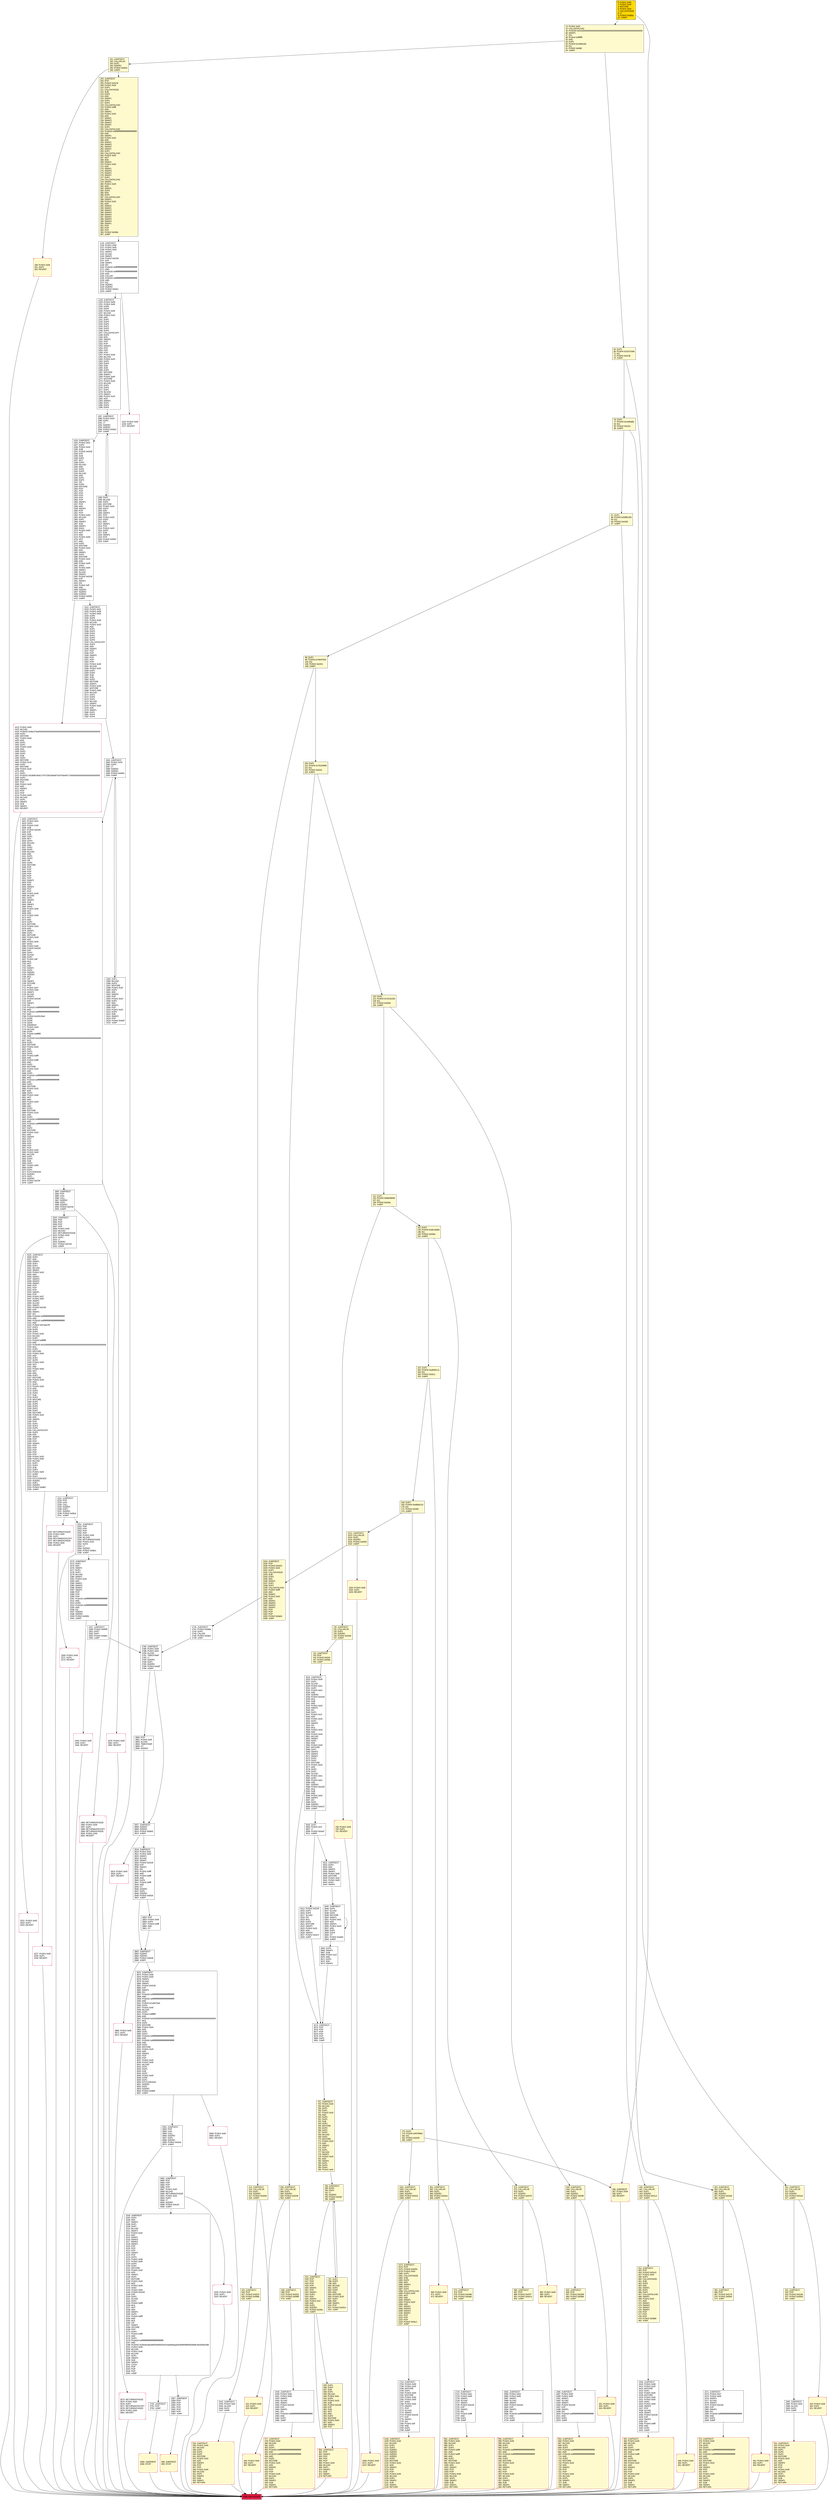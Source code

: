 digraph G {
bgcolor=transparent rankdir=UD;
node [shape=box style=filled color=black fillcolor=white fontname=arial fontcolor=black];
525 [label="525: JUMPDEST\l526: POP\l527: PUSH2 0x0216\l530: PUSH2 0x098a\l533: JUMP\l" fillcolor=lemonchiffon ];
2604 [label="2604: DUP1\l2605: PUSH1 0x1f\l2607: LT\l2608: PUSH2 0x0a47\l2611: JUMPI\l" ];
2807 [label="2807: JUMPDEST\l2808: ISZERO\l2809: ISZERO\l2810: PUSH2 0x0b02\l2813: JUMPI\l" ];
1073 [label="1073: JUMPDEST\l1074: POP\l1075: PUSH2 0x0454\l1078: PUSH1 0x04\l1080: DUP1\l1081: CALLDATASIZE\l1082: SUB\l1083: DUP2\l1084: ADD\l1085: SWAP1\l1086: DUP1\l1087: DUP1\l1088: CALLDATALOAD\l1089: PUSH1 0x00\l1091: NOT\l1092: AND\l1093: SWAP1\l1094: PUSH1 0x20\l1096: ADD\l1097: SWAP1\l1098: SWAP3\l1099: SWAP2\l1100: SWAP1\l1101: POP\l1102: POP\l1103: POP\l1104: PUSH2 0x0ac1\l1107: JUMP\l" fillcolor=lemonchiffon ];
577 [label="577: JUMPDEST\l578: PUSH1 0x40\l580: MLOAD\l581: DUP1\l582: DUP3\l583: PUSH20 0xffffffffffffffffffffffffffffffffffffffff\l604: AND\l605: PUSH20 0xffffffffffffffffffffffffffffffffffffffff\l626: AND\l627: DUP2\l628: MSTORE\l629: PUSH1 0x20\l631: ADD\l632: SWAP2\l633: POP\l634: POP\l635: PUSH1 0x40\l637: MLOAD\l638: DUP1\l639: SWAP2\l640: SUB\l641: SWAP1\l642: RETURN\l" fillcolor=lemonchiffon shape=Msquare color=crimson ];
1324 [label="1324: JUMPDEST\l1325: PUSH1 0x01\l1327: DUP4\l1328: PUSH1 0x20\l1330: SUB\l1331: PUSH2 0x0100\l1334: EXP\l1335: SUB\l1336: DUP1\l1337: NOT\l1338: DUP3\l1339: MLOAD\l1340: AND\l1341: DUP2\l1342: DUP5\l1343: MLOAD\l1344: AND\l1345: DUP1\l1346: DUP3\l1347: OR\l1348: DUP6\l1349: MSTORE\l1350: POP\l1351: POP\l1352: POP\l1353: POP\l1354: POP\l1355: POP\l1356: SWAP1\l1357: POP\l1358: ADD\l1359: SWAP2\l1360: POP\l1361: POP\l1362: PUSH1 0x40\l1364: MLOAD\l1365: DUP1\l1366: SWAP2\l1367: SUB\l1368: SWAP1\l1369: SHA3\l1370: PUSH1 0x00\l1372: NOT\l1373: AND\l1374: PUSH1 0x00\l1376: NOT\l1377: AND\l1378: DUP2\l1379: MSTORE\l1380: PUSH1 0x20\l1382: ADD\l1383: SWAP1\l1384: DUP2\l1385: MSTORE\l1386: PUSH1 0x20\l1388: ADD\l1389: PUSH1 0x00\l1391: SHA3\l1392: PUSH1 0x00\l1394: SWAP1\l1395: SLOAD\l1396: SWAP1\l1397: PUSH2 0x0100\l1400: EXP\l1401: SWAP1\l1402: DIV\l1403: PUSH1 0xff\l1405: AND\l1406: ISZERO\l1407: ISZERO\l1408: ISZERO\l1409: PUSH2 0x05f2\l1412: JUMPI\l" ];
2227 [label="2227: PUSH1 0x00\l2229: DUP1\l2230: REVERT\l" shape=Msquare color=crimson ];
65 [label="65: DUP1\l66: PUSH4 0x3197cbb6\l71: EQ\l72: PUSH2 0x0136\l75: JUMPI\l" fillcolor=lemonchiffon ];
513 [label="513: JUMPDEST\l514: CALLVALUE\l515: DUP1\l516: ISZERO\l517: PUSH2 0x020d\l520: JUMPI\l" fillcolor=lemonchiffon ];
1979 [label="1979: PUSH1 0x00\l1981: DUP1\l1982: REVERT\l" shape=Msquare color=crimson ];
3073 [label="3073: RETURNDATASIZE\l3074: PUSH1 0x00\l3076: DUP1\l3077: RETURNDATACOPY\l3078: RETURNDATASIZE\l3079: PUSH1 0x00\l3081: REVERT\l" shape=Msquare color=crimson ];
643 [label="643: JUMPDEST\l644: CALLVALUE\l645: DUP1\l646: ISZERO\l647: PUSH2 0x028f\l650: JUMPI\l" fillcolor=lemonchiffon ];
2853 [label="2853: POP\l2854: PUSH1 0x00\l2856: DUP4\l2857: PUSH2 0xffff\l2860: AND\l2861: GT\l" ];
556 [label="556: JUMPDEST\l557: CALLVALUE\l558: DUP1\l559: ISZERO\l560: PUSH2 0x0238\l563: JUMPI\l" fillcolor=lemonchiffon ];
374 [label="374: JUMPDEST\l375: PUSH1 0x40\l377: MLOAD\l378: DUP1\l379: DUP3\l380: PUSH20 0xffffffffffffffffffffffffffffffffffffffff\l401: AND\l402: PUSH20 0xffffffffffffffffffffffffffffffffffffffff\l423: AND\l424: DUP2\l425: MSTORE\l426: PUSH1 0x20\l428: ADD\l429: SWAP2\l430: POP\l431: POP\l432: PUSH1 0x40\l434: MLOAD\l435: DUP1\l436: SWAP2\l437: SUB\l438: SWAP1\l439: RETURN\l" fillcolor=lemonchiffon shape=Msquare color=crimson ];
651 [label="651: PUSH1 0x00\l653: DUP1\l654: REVERT\l" fillcolor=lemonchiffon shape=Msquare color=crimson ];
120 [label="120: DUP1\l121: PUSH4 0x7d131158\l126: EQ\l127: PUSH2 0x0283\l130: JUMPI\l" fillcolor=lemonchiffon ];
2409 [label="2409: JUMPDEST\l2410: PUSH1 0x08\l2412: PUSH1 0x20\l2414: MSTORE\l2415: DUP1\l2416: PUSH1 0x00\l2418: MSTORE\l2419: PUSH1 0x40\l2421: PUSH1 0x00\l2423: SHA3\l2424: PUSH1 0x00\l2426: SWAP2\l2427: POP\l2428: SLOAD\l2429: SWAP1\l2430: PUSH2 0x0100\l2433: EXP\l2434: SWAP1\l2435: DIV\l2436: PUSH2 0xffff\l2439: AND\l2440: DUP2\l2441: JUMP\l" ];
1583 [label="1583: JUMPDEST\l1584: PUSH1 0x20\l1586: DUP4\l1587: LT\l1588: ISZERO\l1589: ISZERO\l1590: PUSH2 0x0654\l1593: JUMPI\l" ];
895 [label="895: JUMPDEST\l896: PUSH1 0x40\l898: MLOAD\l899: DUP1\l900: DUP3\l901: PUSH20 0xffffffffffffffffffffffffffffffffffffffff\l922: AND\l923: PUSH20 0xffffffffffffffffffffffffffffffffffffffff\l944: AND\l945: DUP2\l946: MSTORE\l947: PUSH1 0x20\l949: ADD\l950: SWAP2\l951: POP\l952: POP\l953: PUSH1 0x40\l955: MLOAD\l956: DUP1\l957: SWAP2\l958: SUB\l959: SWAP1\l960: RETURN\l" fillcolor=lemonchiffon shape=Msquare color=crimson ];
2003 [label="2003: JUMPDEST\l2004: POP\l2005: POP\l2006: POP\l2007: POP\l2008: PUSH1 0x40\l2010: MLOAD\l2011: RETURNDATASIZE\l2012: PUSH1 0x20\l2014: DUP2\l2015: LT\l2016: ISZERO\l2017: PUSH2 0x07e9\l2020: JUMPI\l" ];
164 [label="164: DUP1\l165: PUSH4 0xddb6e116\l170: EQ\l171: PUSH2 0x03f4\l174: JUMPI\l" fillcolor=lemonchiffon ];
2785 [label="2785: JUMPDEST\l2786: PUSH1 0x00\l2788: PUSH1 0x02\l2790: SLOAD\l2791: TIMESTAMP\l2792: LT\l2793: ISZERO\l2794: DUP1\l2795: ISZERO\l2796: PUSH2 0x0af7\l2799: JUMPI\l" ];
191 [label="191: JUMPDEST\l192: CALLVALUE\l193: DUP1\l194: ISZERO\l195: PUSH2 0x00cb\l198: JUMPI\l" fillcolor=lemonchiffon ];
886 [label="886: JUMPDEST\l887: POP\l888: PUSH2 0x037f\l891: PUSH2 0x0a7a\l894: JUMP\l" fillcolor=lemonchiffon ];
203 [label="203: JUMPDEST\l204: POP\l205: PUSH2 0x0134\l208: PUSH1 0x04\l210: DUP1\l211: CALLDATASIZE\l212: SUB\l213: DUP2\l214: ADD\l215: SWAP1\l216: DUP1\l217: DUP1\l218: CALLDATALOAD\l219: PUSH2 0xffff\l222: AND\l223: SWAP1\l224: PUSH1 0x20\l226: ADD\l227: SWAP1\l228: SWAP3\l229: SWAP2\l230: SWAP1\l231: DUP1\l232: CALLDATALOAD\l233: PUSH20 0xffffffffffffffffffffffffffffffffffffffff\l254: AND\l255: SWAP1\l256: PUSH1 0x20\l258: ADD\l259: SWAP1\l260: SWAP3\l261: SWAP2\l262: SWAP1\l263: DUP1\l264: CALLDATALOAD\l265: PUSH1 0x00\l267: NOT\l268: AND\l269: SWAP1\l270: PUSH1 0x20\l272: ADD\l273: SWAP1\l274: SWAP3\l275: SWAP2\l276: SWAP1\l277: DUP1\l278: CALLDATALOAD\l279: SWAP1\l280: PUSH1 0x20\l282: ADD\l283: SWAP1\l284: DUP3\l285: ADD\l286: DUP1\l287: CALLDATALOAD\l288: SWAP1\l289: PUSH1 0x20\l291: ADD\l292: SWAP2\l293: SWAP1\l294: SWAP2\l295: SWAP3\l296: SWAP4\l297: SWAP2\l298: SWAP3\l299: SWAP4\l300: SWAP1\l301: POP\l302: POP\l303: POP\l304: PUSH2 0x046e\l307: JUMP\l" fillcolor=lemonchiffon ];
738 [label="738: PUSH1 0x00\l740: DUP1\l741: REVERT\l" fillcolor=lemonchiffon shape=Msquare color=crimson ];
2021 [label="2021: PUSH1 0x00\l2023: DUP1\l2024: REVERT\l" shape=Msquare color=crimson ];
2674 [label="2674: JUMPDEST\l2675: POP\l2676: POP\l2677: POP\l2678: POP\l2679: POP\l2680: DUP2\l2681: JUMP\l" ];
568 [label="568: JUMPDEST\l569: POP\l570: PUSH2 0x0241\l573: PUSH2 0x0990\l576: JUMP\l" fillcolor=lemonchiffon ];
835 [label="835: DUP1\l836: DUP3\l837: SUB\l838: DUP1\l839: MLOAD\l840: PUSH1 0x01\l842: DUP4\l843: PUSH1 0x20\l845: SUB\l846: PUSH2 0x0100\l849: EXP\l850: SUB\l851: NOT\l852: AND\l853: DUP2\l854: MSTORE\l855: PUSH1 0x20\l857: ADD\l858: SWAP2\l859: POP\l" fillcolor=lemonchiffon ];
1024 [label="1024: JUMPDEST\l1025: POP\l1026: PUSH2 0x0423\l1029: PUSH1 0x04\l1031: DUP1\l1032: CALLDATASIZE\l1033: SUB\l1034: DUP2\l1035: ADD\l1036: SWAP1\l1037: DUP1\l1038: DUP1\l1039: CALLDATALOAD\l1040: PUSH2 0xffff\l1043: AND\l1044: SWAP1\l1045: PUSH1 0x20\l1047: ADD\l1048: SWAP1\l1049: SWAP3\l1050: SWAP2\l1051: SWAP1\l1052: POP\l1053: POP\l1054: POP\l1055: PUSH2 0x0ab4\l1058: JUMP\l" fillcolor=lemonchiffon ];
353 [label="353: JUMPDEST\l354: CALLVALUE\l355: DUP1\l356: ISZERO\l357: PUSH2 0x016d\l360: JUMPI\l" fillcolor=lemonchiffon ];
1061 [label="1061: JUMPDEST\l1062: CALLVALUE\l1063: DUP1\l1064: ISZERO\l1065: PUSH2 0x0431\l1068: JUMPI\l" fillcolor=lemonchiffon ];
2371 [label="2371: JUMPDEST\l2372: PUSH1 0x07\l2374: PUSH1 0x00\l2376: SWAP1\l2377: SLOAD\l2378: SWAP1\l2379: PUSH2 0x0100\l2382: EXP\l2383: SWAP1\l2384: DIV\l2385: PUSH20 0xffffffffffffffffffffffffffffffffffffffff\l2406: AND\l2407: DUP2\l2408: JUMP\l" ];
973 [label="973: JUMPDEST\l974: POP\l975: PUSH2 0x03d6\l978: PUSH2 0x0aa0\l981: JUMP\l" fillcolor=lemonchiffon ];
2665 [label="2665: DUP3\l2666: SWAP1\l2667: SUB\l2668: PUSH1 0x1f\l2670: AND\l2671: DUP3\l2672: ADD\l2673: SWAP2\l" ];
3058 [label="3058: PUSH1 0x00\l3060: DUP1\l3061: REVERT\l" shape=Msquare color=crimson ];
2753 [label="2753: JUMPDEST\l2754: PUSH1 0x09\l2756: PUSH1 0x20\l2758: MSTORE\l2759: DUP1\l2760: PUSH1 0x00\l2762: MSTORE\l2763: PUSH1 0x40\l2765: PUSH1 0x00\l2767: SHA3\l2768: PUSH1 0x00\l2770: SWAP2\l2771: POP\l2772: SLOAD\l2773: SWAP1\l2774: PUSH2 0x0100\l2777: EXP\l2778: SWAP1\l2779: DIV\l2780: PUSH1 0xff\l2782: AND\l2783: DUP2\l2784: JUMP\l" ];
3062 [label="3062: JUMPDEST\l3063: POP\l3064: GAS\l3065: CALL\l3066: ISZERO\l3067: DUP1\l3068: ISZERO\l3069: PUSH2 0x0c0a\l3072: JUMPI\l" ];
131 [label="131: DUP1\l132: PUSH4 0x8bb36848\l137: EQ\l138: PUSH2 0x02da\l141: JUMPI\l" fillcolor=lemonchiffon ];
1413 [label="1413: PUSH1 0x40\l1415: MLOAD\l1416: PUSH32 0x08c379a000000000000000000000000000000000000000000000000000000000\l1449: DUP2\l1450: MSTORE\l1451: PUSH1 0x04\l1453: ADD\l1454: DUP1\l1455: DUP1\l1456: PUSH1 0x20\l1458: ADD\l1459: DUP3\l1460: DUP2\l1461: SUB\l1462: DUP3\l1463: MSTORE\l1464: PUSH1 0x14\l1466: DUP2\l1467: MSTORE\l1468: PUSH1 0x20\l1470: ADD\l1471: DUP1\l1472: PUSH32 0x5369676e6174757265206e6f7420756e69717565000000000000000000000000\l1505: DUP2\l1506: MSTORE\l1507: POP\l1508: PUSH1 0x20\l1510: ADD\l1511: SWAP2\l1512: POP\l1513: POP\l1514: PUSH1 0x40\l1516: MLOAD\l1517: DUP1\l1518: SWAP2\l1519: SUB\l1520: SWAP1\l1521: REVERT\l" shape=Msquare color=crimson ];
2231 [label="2231: JUMPDEST\l2232: POP\l2233: GAS\l2234: CALL\l2235: ISZERO\l2236: DUP1\l2237: ISZERO\l2238: PUSH2 0x08cb\l2241: JUMPI\l" ];
1020 [label="1020: PUSH1 0x00\l1022: DUP1\l1023: REVERT\l" fillcolor=lemonchiffon shape=Msquare color=crimson ];
2631 [label="2631: JUMPDEST\l2632: DUP3\l2633: ADD\l2634: SWAP2\l2635: SWAP1\l2636: PUSH1 0x00\l2638: MSTORE\l2639: PUSH1 0x20\l2641: PUSH1 0x00\l2643: SHA3\l2644: SWAP1\l" ];
98 [label="98: DUP1\l99: PUSH4 0x78e97925\l104: EQ\l105: PUSH2 0x0201\l108: JUMPI\l" fillcolor=lemonchiffon ];
751 [label="751: JUMPDEST\l752: PUSH1 0x40\l754: MLOAD\l755: DUP1\l756: DUP1\l757: PUSH1 0x20\l759: ADD\l760: DUP3\l761: DUP2\l762: SUB\l763: DUP3\l764: MSTORE\l765: DUP4\l766: DUP2\l767: DUP2\l768: MLOAD\l769: DUP2\l770: MSTORE\l771: PUSH1 0x20\l773: ADD\l774: SWAP2\l775: POP\l776: DUP1\l777: MLOAD\l778: SWAP1\l779: PUSH1 0x20\l781: ADD\l782: SWAP1\l783: DUP1\l784: DUP4\l785: DUP4\l786: PUSH1 0x00\l" fillcolor=lemonchiffon ];
2814 [label="2814: PUSH1 0x00\l2816: DUP1\l2817: REVERT\l" shape=Msquare color=crimson ];
448 [label="448: PUSH1 0x00\l450: DUP1\l451: REVERT\l" fillcolor=lemonchiffon shape=Msquare color=crimson ];
788 [label="788: JUMPDEST\l789: DUP4\l790: DUP2\l791: LT\l792: ISZERO\l793: PUSH2 0x032f\l796: JUMPI\l" fillcolor=lemonchiffon ];
1287 [label="1287: JUMPDEST\l1288: PUSH1 0x20\l1290: DUP4\l1291: LT\l1292: ISZERO\l1293: ISZERO\l1294: PUSH2 0x052c\l1297: JUMPI\l" ];
365 [label="365: JUMPDEST\l366: POP\l367: PUSH2 0x0176\l370: PUSH2 0x0943\l373: JUMP\l" fillcolor=lemonchiffon ];
961 [label="961: JUMPDEST\l962: CALLVALUE\l963: DUP1\l964: ISZERO\l965: PUSH2 0x03cd\l968: JUMPI\l" fillcolor=lemonchiffon ];
199 [label="199: PUSH1 0x00\l201: DUP1\l202: REVERT\l" fillcolor=lemonchiffon shape=Msquare color=crimson ];
969 [label="969: PUSH1 0x00\l971: DUP1\l972: REVERT\l" fillcolor=lemonchiffon shape=Msquare color=crimson ];
1108 [label="1108: JUMPDEST\l1109: PUSH1 0x40\l1111: MLOAD\l1112: DUP1\l1113: DUP3\l1114: ISZERO\l1115: ISZERO\l1116: ISZERO\l1117: ISZERO\l1118: DUP2\l1119: MSTORE\l1120: PUSH1 0x20\l1122: ADD\l1123: SWAP2\l1124: POP\l1125: POP\l1126: PUSH1 0x40\l1128: MLOAD\l1129: DUP1\l1130: SWAP2\l1131: SUB\l1132: SWAP1\l1133: RETURN\l" fillcolor=lemonchiffon shape=Msquare color=crimson ];
1224 [label="1224: PUSH1 0x00\l1226: DUP1\l1227: REVERT\l" shape=Msquare color=crimson ];
2025 [label="2025: JUMPDEST\l2026: DUP2\l2027: ADD\l2028: SWAP1\l2029: DUP1\l2030: DUP1\l2031: MLOAD\l2032: SWAP1\l2033: PUSH1 0x20\l2035: ADD\l2036: SWAP1\l2037: SWAP3\l2038: SWAP2\l2039: SWAP1\l2040: POP\l2041: POP\l2042: POP\l2043: SWAP1\l2044: POP\l2045: PUSH1 0x07\l2047: PUSH1 0x00\l2049: SWAP1\l2050: SLOAD\l2051: SWAP1\l2052: PUSH2 0x0100\l2055: EXP\l2056: SWAP1\l2057: DIV\l2058: PUSH20 0xffffffffffffffffffffffffffffffffffffffff\l2079: AND\l2080: PUSH20 0xffffffffffffffffffffffffffffffffffffffff\l2101: AND\l2102: PUSH4 0x97aba7f9\l2107: DUP3\l2108: DUP6\l2109: DUP6\l2110: PUSH1 0x40\l2112: MLOAD\l2113: DUP5\l2114: PUSH4 0xffffffff\l2119: AND\l2120: PUSH29 0x0100000000000000000000000000000000000000000000000000000000\l2150: MUL\l2151: DUP2\l2152: MSTORE\l2153: PUSH1 0x04\l2155: ADD\l2156: DUP1\l2157: DUP5\l2158: PUSH1 0x00\l2160: NOT\l2161: AND\l2162: PUSH1 0x00\l2164: NOT\l2165: AND\l2166: DUP2\l2167: MSTORE\l2168: PUSH1 0x20\l2170: ADD\l2171: DUP1\l2172: PUSH1 0x20\l2174: ADD\l2175: DUP3\l2176: DUP2\l2177: SUB\l2178: DUP3\l2179: MSTORE\l2180: DUP5\l2181: DUP5\l2182: DUP3\l2183: DUP2\l2184: DUP2\l2185: MSTORE\l2186: PUSH1 0x20\l2188: ADD\l2189: SWAP3\l2190: POP\l2191: DUP1\l2192: DUP3\l2193: DUP5\l2194: CALLDATACOPY\l2195: DUP3\l2196: ADD\l2197: SWAP2\l2198: POP\l2199: POP\l2200: SWAP5\l2201: POP\l2202: POP\l2203: POP\l2204: POP\l2205: POP\l2206: PUSH1 0x20\l2208: PUSH1 0x40\l2210: MLOAD\l2211: DUP1\l2212: DUP4\l2213: SUB\l2214: DUP2\l2215: PUSH1 0x00\l2217: DUP8\l2218: DUP1\l2219: EXTCODESIZE\l2220: ISZERO\l2221: DUP1\l2222: ISZERO\l2223: PUSH2 0x08b7\l2226: JUMPI\l" ];
87 [label="87: DUP1\l88: PUSH4 0x5df81330\l93: EQ\l94: PUSH2 0x01b8\l97: JUMPI\l" fillcolor=lemonchiffon ];
1228 [label="1228: JUMPDEST\l1229: PUSH1 0x09\l1231: PUSH1 0x00\l1233: DUP5\l1234: DUP5\l1235: PUSH1 0x40\l1237: MLOAD\l1238: PUSH1 0x20\l1240: ADD\l1241: DUP1\l1242: DUP4\l1243: DUP4\l1244: DUP1\l1245: DUP3\l1246: DUP5\l1247: CALLDATACOPY\l1248: DUP3\l1249: ADD\l1250: SWAP2\l1251: POP\l1252: POP\l1253: SWAP3\l1254: POP\l1255: POP\l1256: POP\l1257: PUSH1 0x40\l1259: MLOAD\l1260: PUSH1 0x20\l1262: DUP2\l1263: DUP4\l1264: SUB\l1265: SUB\l1266: DUP2\l1267: MSTORE\l1268: SWAP1\l1269: PUSH1 0x40\l1271: MSTORE\l1272: PUSH1 0x40\l1274: MLOAD\l1275: DUP1\l1276: DUP3\l1277: DUP1\l1278: MLOAD\l1279: SWAP1\l1280: PUSH1 0x20\l1282: ADD\l1283: SWAP1\l1284: DUP1\l1285: DUP4\l1286: DUP4\l" ];
440 [label="440: JUMPDEST\l441: CALLVALUE\l442: DUP1\l443: ISZERO\l444: PUSH2 0x01c4\l447: JUMPI\l" fillcolor=lemonchiffon ];
2448 [label="2448: JUMPDEST\l2449: PUSH1 0x06\l2451: PUSH1 0x00\l2453: SWAP1\l2454: SLOAD\l2455: SWAP1\l2456: PUSH2 0x0100\l2459: EXP\l2460: SWAP1\l2461: DIV\l2462: PUSH20 0xffffffffffffffffffffffffffffffffffffffff\l2483: AND\l2484: DUP2\l2485: JUMP\l" ];
2862 [label="2862: JUMPDEST\l2863: ISZERO\l2864: ISZERO\l2865: PUSH2 0x0b39\l2868: JUMPI\l" ];
1522 [label="1522: JUMPDEST\l1523: PUSH1 0x01\l1525: PUSH1 0x09\l1527: PUSH1 0x00\l1529: DUP6\l1530: DUP6\l1531: PUSH1 0x40\l1533: MLOAD\l1534: PUSH1 0x20\l1536: ADD\l1537: DUP1\l1538: DUP4\l1539: DUP4\l1540: DUP1\l1541: DUP3\l1542: DUP5\l1543: CALLDATACOPY\l1544: DUP3\l1545: ADD\l1546: SWAP2\l1547: POP\l1548: POP\l1549: SWAP3\l1550: POP\l1551: POP\l1552: POP\l1553: PUSH1 0x40\l1555: MLOAD\l1556: PUSH1 0x20\l1558: DUP2\l1559: DUP4\l1560: SUB\l1561: SUB\l1562: DUP2\l1563: MSTORE\l1564: SWAP1\l1565: PUSH1 0x40\l1567: MSTORE\l1568: PUSH1 0x40\l1570: MLOAD\l1571: DUP1\l1572: DUP3\l1573: DUP1\l1574: MLOAD\l1575: SWAP1\l1576: PUSH1 0x20\l1578: ADD\l1579: SWAP1\l1580: DUP1\l1581: DUP4\l1582: DUP4\l" ];
175 [label="175: DUP1\l176: PUSH4 0xf978fd61\l181: EQ\l182: PUSH2 0x0425\l185: JUMPI\l" fillcolor=lemonchiffon ];
2269 [label="2269: PUSH1 0x00\l2271: DUP1\l2272: REVERT\l" shape=Msquare color=crimson ];
742 [label="742: JUMPDEST\l743: POP\l744: PUSH2 0x02ef\l747: PUSH2 0x09dc\l750: JUMP\l" fillcolor=lemonchiffon ];
1594 [label="1594: DUP1\l1595: MLOAD\l1596: DUP3\l1597: MSTORE\l1598: PUSH1 0x20\l1600: DUP3\l1601: ADD\l1602: SWAP2\l1603: POP\l1604: PUSH1 0x20\l1606: DUP2\l1607: ADD\l1608: SWAP1\l1609: POP\l1610: PUSH1 0x20\l1612: DUP4\l1613: SUB\l1614: SWAP3\l1615: POP\l1616: PUSH2 0x062f\l1619: JUMP\l" ];
2273 [label="2273: JUMPDEST\l2274: DUP2\l2275: ADD\l2276: SWAP1\l2277: DUP1\l2278: DUP1\l2279: MLOAD\l2280: SWAP1\l2281: PUSH1 0x20\l2283: ADD\l2284: SWAP1\l2285: SWAP3\l2286: SWAP2\l2287: SWAP1\l2288: POP\l2289: POP\l2290: POP\l2291: PUSH20 0xffffffffffffffffffffffffffffffffffffffff\l2312: AND\l2313: DUP6\l2314: PUSH20 0xffffffffffffffffffffffffffffffffffffffff\l2335: AND\l2336: EQ\l2337: ISZERO\l2338: ISZERO\l2339: PUSH2 0x092b\l2342: JUMPI\l" ];
982 [label="982: JUMPDEST\l983: PUSH1 0x40\l985: MLOAD\l986: DUP1\l987: DUP3\l988: PUSH2 0xffff\l991: AND\l992: PUSH2 0xffff\l995: AND\l996: DUP2\l997: MSTORE\l998: PUSH1 0x20\l1000: ADD\l1001: SWAP2\l1002: POP\l1003: POP\l1004: PUSH1 0x40\l1006: MLOAD\l1007: DUP1\l1008: SWAP2\l1009: SUB\l1010: SWAP1\l1011: RETURN\l" fillcolor=lemonchiffon shape=Msquare color=crimson ];
2740 [label="2740: JUMPDEST\l2741: PUSH2 0x0abe\l2744: DUP2\l2745: CALLER\l2746: PUSH2 0x0ae1\l2749: JUMP\l" ];
2343 [label="2343: PUSH1 0x00\l2345: DUP1\l2346: REVERT\l" shape=Msquare color=crimson ];
1069 [label="1069: PUSH1 0x00\l1071: DUP1\l1072: REVERT\l" fillcolor=lemonchiffon shape=Msquare color=crimson ];
2251 [label="2251: JUMPDEST\l2252: POP\l2253: POP\l2254: POP\l2255: POP\l2256: PUSH1 0x40\l2258: MLOAD\l2259: RETURNDATASIZE\l2260: PUSH1 0x20\l2262: DUP2\l2263: LT\l2264: ISZERO\l2265: PUSH2 0x08e1\l2268: JUMPI\l" ];
2818 [label="2818: JUMPDEST\l2819: PUSH1 0x01\l2821: PUSH1 0x00\l2823: SWAP1\l2824: SLOAD\l2825: SWAP1\l2826: PUSH2 0x0100\l2829: EXP\l2830: SWAP1\l2831: DIV\l2832: PUSH2 0xffff\l2835: AND\l2836: PUSH2 0xffff\l2839: AND\l2840: DUP4\l2841: PUSH2 0xffff\l2844: AND\l2845: GT\l2846: ISZERO\l2847: DUP1\l2848: ISZERO\l2849: PUSH2 0x0b2e\l2852: JUMPI\l" ];
1983 [label="1983: JUMPDEST\l1984: POP\l1985: GAS\l1986: CALL\l1987: ISZERO\l1988: DUP1\l1989: ISZERO\l1990: PUSH2 0x07d3\l1993: JUMPI\l" ];
2869 [label="2869: PUSH1 0x00\l2871: DUP1\l2872: REVERT\l" shape=Msquare color=crimson ];
564 [label="564: PUSH1 0x00\l566: DUP1\l567: REVERT\l" fillcolor=lemonchiffon shape=Msquare color=crimson ];
2750 [label="2750: JUMPDEST\l2751: POP\l2752: JUMP\l" ];
2365 [label="2365: JUMPDEST\l2366: PUSH1 0x03\l2368: SLOAD\l2369: DUP2\l2370: JUMP\l" ];
318 [label="318: PUSH1 0x00\l320: DUP1\l321: REVERT\l" fillcolor=lemonchiffon shape=Msquare color=crimson ];
308 [label="308: JUMPDEST\l309: STOP\l" fillcolor=lemonchiffon shape=Msquare color=crimson ];
2347 [label="2347: JUMPDEST\l2348: PUSH2 0x0935\l2351: DUP7\l2352: DUP7\l2353: PUSH2 0x0ae1\l2356: JUMP\l" ];
534 [label="534: JUMPDEST\l535: PUSH1 0x40\l537: MLOAD\l538: DUP1\l539: DUP3\l540: DUP2\l541: MSTORE\l542: PUSH1 0x20\l544: ADD\l545: SWAP2\l546: POP\l547: POP\l548: PUSH1 0x40\l550: MLOAD\l551: DUP1\l552: SWAP2\l553: SUB\l554: SWAP1\l555: RETURN\l" fillcolor=lemonchiffon shape=Msquare color=crimson ];
521 [label="521: PUSH1 0x00\l523: DUP1\l524: REVERT\l" fillcolor=lemonchiffon shape=Msquare color=crimson ];
310 [label="310: JUMPDEST\l311: CALLVALUE\l312: DUP1\l313: ISZERO\l314: PUSH2 0x0142\l317: JUMPI\l" fillcolor=lemonchiffon ];
0 [label="0: PUSH1 0x80\l2: PUSH1 0x40\l4: MSTORE\l5: PUSH1 0x04\l7: CALLDATASIZE\l8: LT\l9: PUSH2 0x00ba\l12: JUMPI\l" fillcolor=lemonchiffon shape=Msquare fillcolor=gold ];
3246 [label="3246: EXIT BLOCK\l" fillcolor=crimson ];
483 [label="483: JUMPDEST\l484: PUSH1 0x40\l486: MLOAD\l487: DUP1\l488: DUP3\l489: PUSH2 0xffff\l492: AND\l493: PUSH2 0xffff\l496: AND\l497: DUP2\l498: MSTORE\l499: PUSH1 0x20\l501: ADD\l502: SWAP2\l503: POP\l504: POP\l505: PUSH1 0x40\l507: MLOAD\l508: DUP1\l509: SWAP2\l510: SUB\l511: SWAP1\l512: RETURN\l" fillcolor=lemonchiffon shape=Msquare color=crimson ];
2873 [label="2873: JUMPDEST\l2874: PUSH1 0x06\l2876: PUSH1 0x00\l2878: SWAP1\l2879: SLOAD\l2880: SWAP1\l2881: PUSH2 0x0100\l2884: EXP\l2885: SWAP1\l2886: DIV\l2887: PUSH20 0xffffffffffffffffffffffffffffffffffffffff\l2908: AND\l2909: PUSH20 0xffffffffffffffffffffffffffffffffffffffff\l2930: AND\l2931: PUSH4 0x1a5b70ad\l2936: DUP4\l2937: PUSH1 0x40\l2939: MLOAD\l2940: DUP3\l2941: PUSH4 0xffffffff\l2946: AND\l2947: PUSH29 0x0100000000000000000000000000000000000000000000000000000000\l2977: MUL\l2978: DUP2\l2979: MSTORE\l2980: PUSH1 0x04\l2982: ADD\l2983: DUP1\l2984: DUP3\l2985: PUSH20 0xffffffffffffffffffffffffffffffffffffffff\l3006: AND\l3007: PUSH20 0xffffffffffffffffffffffffffffffffffffffff\l3028: AND\l3029: DUP2\l3030: MSTORE\l3031: PUSH1 0x20\l3033: ADD\l3034: SWAP2\l3035: POP\l3036: POP\l3037: PUSH1 0x20\l3039: PUSH1 0x40\l3041: MLOAD\l3042: DUP1\l3043: DUP4\l3044: SUB\l3045: DUP2\l3046: PUSH1 0x00\l3048: DUP8\l3049: DUP1\l3050: EXTCODESIZE\l3051: ISZERO\l3052: DUP1\l3053: ISZERO\l3054: PUSH2 0x0bf6\l3057: JUMPI\l" ];
655 [label="655: JUMPDEST\l656: POP\l657: PUSH2 0x0298\l660: PUSH2 0x09b6\l663: JUMP\l" fillcolor=lemonchiffon ];
1059 [label="1059: JUMPDEST\l1060: STOP\l" fillcolor=lemonchiffon shape=Msquare color=crimson ];
3082 [label="3082: JUMPDEST\l3083: POP\l3084: POP\l3085: POP\l3086: POP\l3087: PUSH1 0x40\l3089: MLOAD\l3090: RETURNDATASIZE\l3091: PUSH1 0x20\l3093: DUP2\l3094: LT\l3095: ISZERO\l3096: PUSH2 0x0c20\l3099: JUMPI\l" ];
2800 [label="2800: POP\l2801: PUSH1 0x03\l2803: SLOAD\l2804: TIMESTAMP\l2805: GT\l2806: ISZERO\l" ];
109 [label="109: DUP1\l110: PUSH4 0x7b103999\l115: EQ\l116: PUSH2 0x022c\l119: JUMPI\l" fillcolor=lemonchiffon ];
3104 [label="3104: JUMPDEST\l3105: DUP2\l3106: ADD\l3107: SWAP1\l3108: DUP1\l3109: DUP1\l3110: MLOAD\l3111: SWAP1\l3112: PUSH1 0x20\l3114: ADD\l3115: SWAP1\l3116: SWAP3\l3117: SWAP2\l3118: SWAP1\l3119: POP\l3120: POP\l3121: POP\l3122: SWAP1\l3123: POP\l3124: DUP3\l3125: PUSH1 0x08\l3127: PUSH1 0x00\l3129: DUP4\l3130: DUP2\l3131: MSTORE\l3132: PUSH1 0x20\l3134: ADD\l3135: SWAP1\l3136: DUP2\l3137: MSTORE\l3138: PUSH1 0x20\l3140: ADD\l3141: PUSH1 0x00\l3143: SHA3\l3144: PUSH1 0x00\l3146: PUSH2 0x0100\l3149: EXP\l3150: DUP2\l3151: SLOAD\l3152: DUP2\l3153: PUSH2 0xffff\l3156: MUL\l3157: NOT\l3158: AND\l3159: SWAP1\l3160: DUP4\l3161: PUSH2 0xffff\l3164: AND\l3165: MUL\l3166: OR\l3167: SWAP1\l3168: SSTORE\l3169: POP\l3170: DUP3\l3171: PUSH2 0xffff\l3174: AND\l3175: DUP3\l3176: PUSH20 0xffffffffffffffffffffffffffffffffffffffff\l3197: AND\l3198: PUSH32 0x2fed3c9ea3d003e94f3c55c5c6ae89aaaee93e8f058f0565d089c3b32b5b3286\l3231: PUSH1 0x40\l3233: MLOAD\l3234: PUSH1 0x40\l3236: MLOAD\l3237: DUP1\l3238: SWAP2\l3239: SUB\l3240: SWAP1\l3241: LOG3\l3242: POP\l3243: POP\l3244: POP\l3245: JUMP\l" ];
1012 [label="1012: JUMPDEST\l1013: CALLVALUE\l1014: DUP1\l1015: ISZERO\l1016: PUSH2 0x0400\l1019: JUMPI\l" fillcolor=lemonchiffon ];
3100 [label="3100: PUSH1 0x00\l3102: DUP1\l3103: REVERT\l" shape=Msquare color=crimson ];
2682 [label="2682: JUMPDEST\l2683: PUSH1 0x04\l2685: PUSH1 0x00\l2687: SWAP1\l2688: SLOAD\l2689: SWAP1\l2690: PUSH2 0x0100\l2693: EXP\l2694: SWAP1\l2695: DIV\l2696: PUSH20 0xffffffffffffffffffffffffffffffffffffffff\l2717: AND\l2718: DUP2\l2719: JUMP\l" ];
186 [label="186: JUMPDEST\l187: PUSH1 0x00\l189: DUP1\l190: REVERT\l" fillcolor=lemonchiffon shape=Msquare color=crimson ];
76 [label="76: DUP1\l77: PUSH4 0x44d0afbc\l82: EQ\l83: PUSH2 0x0161\l86: JUMPI\l" fillcolor=lemonchiffon ];
860 [label="860: JUMPDEST\l861: POP\l862: SWAP3\l863: POP\l864: POP\l865: POP\l866: PUSH1 0x40\l868: MLOAD\l869: DUP1\l870: SWAP2\l871: SUB\l872: SWAP1\l873: RETURN\l" fillcolor=lemonchiffon shape=Msquare color=crimson ];
361 [label="361: PUSH1 0x00\l363: DUP1\l364: REVERT\l" fillcolor=lemonchiffon shape=Msquare color=crimson ];
664 [label="664: JUMPDEST\l665: PUSH1 0x40\l667: MLOAD\l668: DUP1\l669: DUP3\l670: PUSH20 0xffffffffffffffffffffffffffffffffffffffff\l691: AND\l692: PUSH20 0xffffffffffffffffffffffffffffffffffffffff\l713: AND\l714: DUP2\l715: MSTORE\l716: PUSH1 0x20\l718: ADD\l719: SWAP2\l720: POP\l721: POP\l722: PUSH1 0x40\l724: MLOAD\l725: DUP1\l726: SWAP2\l727: SUB\l728: SWAP1\l729: RETURN\l" fillcolor=lemonchiffon shape=Msquare color=crimson ];
815 [label="815: JUMPDEST\l816: POP\l817: POP\l818: POP\l819: POP\l820: SWAP1\l821: POP\l822: SWAP1\l823: DUP2\l824: ADD\l825: SWAP1\l826: PUSH1 0x1f\l828: AND\l829: DUP1\l830: ISZERO\l831: PUSH2 0x035c\l834: JUMPI\l" fillcolor=lemonchiffon ];
1994 [label="1994: RETURNDATASIZE\l1995: PUSH1 0x00\l1997: DUP1\l1998: RETURNDATACOPY\l1999: RETURNDATASIZE\l2000: PUSH1 0x00\l2002: REVERT\l" shape=Msquare color=crimson ];
882 [label="882: PUSH1 0x00\l884: DUP1\l885: REVERT\l" fillcolor=lemonchiffon shape=Msquare color=crimson ];
2645 [label="2645: JUMPDEST\l2646: DUP2\l2647: SLOAD\l2648: DUP2\l2649: MSTORE\l2650: SWAP1\l2651: PUSH1 0x01\l2653: ADD\l2654: SWAP1\l2655: PUSH1 0x20\l2657: ADD\l2658: DUP1\l2659: DUP4\l2660: GT\l2661: PUSH2 0x0a55\l2664: JUMPI\l" ];
2242 [label="2242: RETURNDATASIZE\l2243: PUSH1 0x00\l2245: DUP1\l2246: RETURNDATACOPY\l2247: RETURNDATASIZE\l2248: PUSH1 0x00\l2250: REVERT\l" shape=Msquare color=crimson ];
322 [label="322: JUMPDEST\l323: POP\l324: PUSH2 0x014b\l327: PUSH2 0x093d\l330: JUMP\l" fillcolor=lemonchiffon ];
2720 [label="2720: JUMPDEST\l2721: PUSH1 0x01\l2723: PUSH1 0x00\l2725: SWAP1\l2726: SLOAD\l2727: SWAP1\l2728: PUSH2 0x0100\l2731: EXP\l2732: SWAP1\l2733: DIV\l2734: PUSH2 0xffff\l2737: AND\l2738: DUP2\l2739: JUMP\l" ];
2486 [label="2486: JUMPDEST\l2487: PUSH1 0x05\l2489: PUSH1 0x00\l2491: SWAP1\l2492: SLOAD\l2493: SWAP1\l2494: PUSH2 0x0100\l2497: EXP\l2498: SWAP1\l2499: DIV\l2500: PUSH20 0xffffffffffffffffffffffffffffffffffffffff\l2521: AND\l2522: DUP2\l2523: JUMP\l" ];
730 [label="730: JUMPDEST\l731: CALLVALUE\l732: DUP1\l733: ISZERO\l734: PUSH2 0x02e6\l737: JUMPI\l" fillcolor=lemonchiffon ];
153 [label="153: DUP1\l154: PUSH4 0xa9092c11\l159: EQ\l160: PUSH2 0x03c1\l163: JUMPI\l" fillcolor=lemonchiffon ];
13 [label="13: PUSH1 0x00\l15: CALLDATALOAD\l16: PUSH29 0x0100000000000000000000000000000000000000000000000000000000\l46: SWAP1\l47: DIV\l48: PUSH4 0xffffffff\l53: AND\l54: DUP1\l55: PUSH4 0x1066cd3c\l60: EQ\l61: PUSH2 0x00bf\l64: JUMPI\l" fillcolor=lemonchiffon ];
1134 [label="1134: JUMPDEST\l1135: PUSH1 0x00\l1137: PUSH1 0x05\l1139: PUSH1 0x00\l1141: SWAP1\l1142: SLOAD\l1143: SWAP1\l1144: PUSH2 0x0100\l1147: EXP\l1148: SWAP1\l1149: DIV\l1150: PUSH20 0xffffffffffffffffffffffffffffffffffffffff\l1171: AND\l1172: PUSH20 0xffffffffffffffffffffffffffffffffffffffff\l1193: AND\l1194: CALLER\l1195: PUSH20 0xffffffffffffffffffffffffffffffffffffffff\l1216: AND\l1217: EQ\l1218: ISZERO\l1219: ISZERO\l1220: PUSH2 0x04cc\l1223: JUMPI\l" ];
797 [label="797: DUP1\l798: DUP3\l799: ADD\l800: MLOAD\l801: DUP2\l802: DUP5\l803: ADD\l804: MSTORE\l805: PUSH1 0x20\l807: DUP2\l808: ADD\l809: SWAP1\l810: POP\l811: PUSH2 0x0314\l814: JUMP\l" fillcolor=lemonchiffon ];
452 [label="452: JUMPDEST\l453: POP\l454: PUSH2 0x01e3\l457: PUSH1 0x04\l459: DUP1\l460: CALLDATASIZE\l461: SUB\l462: DUP2\l463: ADD\l464: SWAP1\l465: DUP1\l466: DUP1\l467: CALLDATALOAD\l468: SWAP1\l469: PUSH1 0x20\l471: ADD\l472: SWAP1\l473: SWAP3\l474: SWAP2\l475: SWAP1\l476: POP\l477: POP\l478: POP\l479: PUSH2 0x0969\l482: JUMP\l" fillcolor=lemonchiffon ];
2357 [label="2357: JUMPDEST\l2358: POP\l2359: POP\l2360: POP\l2361: POP\l2362: POP\l2363: POP\l2364: JUMP\l" ];
874 [label="874: JUMPDEST\l875: CALLVALUE\l876: DUP1\l877: ISZERO\l878: PUSH2 0x0376\l881: JUMPI\l" fillcolor=lemonchiffon ];
1620 [label="1620: JUMPDEST\l1621: PUSH1 0x01\l1623: DUP4\l1624: PUSH1 0x20\l1626: SUB\l1627: PUSH2 0x0100\l1630: EXP\l1631: SUB\l1632: DUP1\l1633: NOT\l1634: DUP3\l1635: MLOAD\l1636: AND\l1637: DUP2\l1638: DUP5\l1639: MLOAD\l1640: AND\l1641: DUP1\l1642: DUP3\l1643: OR\l1644: DUP6\l1645: MSTORE\l1646: POP\l1647: POP\l1648: POP\l1649: POP\l1650: POP\l1651: POP\l1652: SWAP1\l1653: POP\l1654: ADD\l1655: SWAP2\l1656: POP\l1657: POP\l1658: PUSH1 0x40\l1660: MLOAD\l1661: DUP1\l1662: SWAP2\l1663: SUB\l1664: SWAP1\l1665: SHA3\l1666: PUSH1 0x00\l1668: NOT\l1669: AND\l1670: PUSH1 0x00\l1672: NOT\l1673: AND\l1674: DUP2\l1675: MSTORE\l1676: PUSH1 0x20\l1678: ADD\l1679: SWAP1\l1680: DUP2\l1681: MSTORE\l1682: PUSH1 0x20\l1684: ADD\l1685: PUSH1 0x00\l1687: SHA3\l1688: PUSH1 0x00\l1690: PUSH2 0x0100\l1693: EXP\l1694: DUP2\l1695: SLOAD\l1696: DUP2\l1697: PUSH1 0xff\l1699: MUL\l1700: NOT\l1701: AND\l1702: SWAP1\l1703: DUP4\l1704: ISZERO\l1705: ISZERO\l1706: MUL\l1707: OR\l1708: SWAP1\l1709: SSTORE\l1710: POP\l1711: PUSH1 0x07\l1713: PUSH1 0x00\l1715: SWAP1\l1716: SLOAD\l1717: SWAP1\l1718: PUSH2 0x0100\l1721: EXP\l1722: SWAP1\l1723: DIV\l1724: PUSH20 0xffffffffffffffffffffffffffffffffffffffff\l1745: AND\l1746: PUSH20 0xffffffffffffffffffffffffffffffffffffffff\l1767: AND\l1768: PUSH4 0xc83126ed\l1773: DUP8\l1774: DUP8\l1775: DUP8\l1776: ADDRESS\l1777: PUSH1 0x40\l1779: MLOAD\l1780: DUP6\l1781: PUSH4 0xffffffff\l1786: AND\l1787: PUSH29 0x0100000000000000000000000000000000000000000000000000000000\l1817: MUL\l1818: DUP2\l1819: MSTORE\l1820: PUSH1 0x04\l1822: ADD\l1823: DUP1\l1824: DUP6\l1825: PUSH2 0xffff\l1828: AND\l1829: PUSH2 0xffff\l1832: AND\l1833: DUP2\l1834: MSTORE\l1835: PUSH1 0x20\l1837: ADD\l1838: DUP5\l1839: PUSH20 0xffffffffffffffffffffffffffffffffffffffff\l1860: AND\l1861: PUSH20 0xffffffffffffffffffffffffffffffffffffffff\l1882: AND\l1883: DUP2\l1884: MSTORE\l1885: PUSH1 0x20\l1887: ADD\l1888: DUP4\l1889: PUSH1 0x00\l1891: NOT\l1892: AND\l1893: PUSH1 0x00\l1895: NOT\l1896: AND\l1897: DUP2\l1898: MSTORE\l1899: PUSH1 0x20\l1901: ADD\l1902: DUP3\l1903: PUSH20 0xffffffffffffffffffffffffffffffffffffffff\l1924: AND\l1925: PUSH20 0xffffffffffffffffffffffffffffffffffffffff\l1946: AND\l1947: DUP2\l1948: MSTORE\l1949: PUSH1 0x20\l1951: ADD\l1952: SWAP5\l1953: POP\l1954: POP\l1955: POP\l1956: POP\l1957: POP\l1958: PUSH1 0x20\l1960: PUSH1 0x40\l1962: MLOAD\l1963: DUP1\l1964: DUP4\l1965: SUB\l1966: DUP2\l1967: PUSH1 0x00\l1969: DUP8\l1970: DUP1\l1971: EXTCODESIZE\l1972: ISZERO\l1973: DUP1\l1974: ISZERO\l1975: PUSH2 0x07bf\l1978: JUMPI\l" ];
2442 [label="2442: JUMPDEST\l2443: PUSH1 0x02\l2445: SLOAD\l2446: DUP2\l2447: JUMP\l" ];
1298 [label="1298: DUP1\l1299: MLOAD\l1300: DUP3\l1301: MSTORE\l1302: PUSH1 0x20\l1304: DUP3\l1305: ADD\l1306: SWAP2\l1307: POP\l1308: PUSH1 0x20\l1310: DUP2\l1311: ADD\l1312: SWAP1\l1313: POP\l1314: PUSH1 0x20\l1316: DUP4\l1317: SUB\l1318: SWAP3\l1319: POP\l1320: PUSH2 0x0507\l1323: JUMP\l" ];
142 [label="142: DUP1\l143: PUSH4 0xa6c3e6b9\l148: EQ\l149: PUSH2 0x036a\l152: JUMPI\l" fillcolor=lemonchiffon ];
331 [label="331: JUMPDEST\l332: PUSH1 0x40\l334: MLOAD\l335: DUP1\l336: DUP3\l337: DUP2\l338: MSTORE\l339: PUSH1 0x20\l341: ADD\l342: SWAP2\l343: POP\l344: POP\l345: PUSH1 0x40\l347: MLOAD\l348: DUP1\l349: SWAP2\l350: SUB\l351: SWAP1\l352: RETURN\l" fillcolor=lemonchiffon shape=Msquare color=crimson ];
2524 [label="2524: JUMPDEST\l2525: PUSH1 0x00\l2527: DUP1\l2528: SLOAD\l2529: PUSH1 0x01\l2531: DUP2\l2532: PUSH1 0x01\l2534: AND\l2535: ISZERO\l2536: PUSH2 0x0100\l2539: MUL\l2540: SUB\l2541: AND\l2542: PUSH1 0x02\l2544: SWAP1\l2545: DIV\l2546: DUP1\l2547: PUSH1 0x1f\l2549: ADD\l2550: PUSH1 0x20\l2552: DUP1\l2553: SWAP2\l2554: DIV\l2555: MUL\l2556: PUSH1 0x20\l2558: ADD\l2559: PUSH1 0x40\l2561: MLOAD\l2562: SWAP1\l2563: DUP2\l2564: ADD\l2565: PUSH1 0x40\l2567: MSTORE\l2568: DUP1\l2569: SWAP3\l2570: SWAP2\l2571: SWAP1\l2572: DUP2\l2573: DUP2\l2574: MSTORE\l2575: PUSH1 0x20\l2577: ADD\l2578: DUP3\l2579: DUP1\l2580: SLOAD\l2581: PUSH1 0x01\l2583: DUP2\l2584: PUSH1 0x01\l2586: AND\l2587: ISZERO\l2588: PUSH2 0x0100\l2591: MUL\l2592: SUB\l2593: AND\l2594: PUSH1 0x02\l2596: SWAP1\l2597: DIV\l2598: DUP1\l2599: ISZERO\l2600: PUSH2 0x0a72\l2603: JUMPI\l" ];
2612 [label="2612: PUSH2 0x0100\l2615: DUP1\l2616: DUP4\l2617: SLOAD\l2618: DIV\l2619: MUL\l2620: DUP4\l2621: MSTORE\l2622: SWAP2\l2623: PUSH1 0x20\l2625: ADD\l2626: SWAP2\l2627: PUSH2 0x0a72\l2630: JUMP\l" ];
2645 -> 2645;
87 -> 440;
3082 -> 3104;
3082 -> 3100;
521 -> 3246;
815 -> 860;
534 -> 3246;
142 -> 874;
308 -> 3246;
961 -> 969;
1228 -> 1287;
440 -> 448;
186 -> 3246;
513 -> 525;
0 -> 186;
3100 -> 3246;
2665 -> 2674;
2486 -> 664;
1059 -> 3246;
483 -> 3246;
2674 -> 751;
1069 -> 3246;
3104 -> 2750;
142 -> 153;
874 -> 882;
2343 -> 3246;
353 -> 365;
365 -> 2371;
568 -> 2448;
982 -> 3246;
2750 -> 1059;
2753 -> 1108;
318 -> 3246;
175 -> 1061;
87 -> 98;
643 -> 651;
120 -> 643;
2025 -> 2231;
310 -> 318;
961 -> 973;
2869 -> 3246;
564 -> 3246;
751 -> 788;
2785 -> 2807;
3062 -> 3073;
98 -> 513;
1983 -> 1994;
2003 -> 2025;
322 -> 2365;
1073 -> 2753;
1324 -> 1413;
164 -> 175;
0 -> 13;
3104 -> 2357;
1522 -> 1583;
2357 -> 308;
2442 -> 534;
2604 -> 2631;
2807 -> 2814;
331 -> 3246;
1583 -> 1594;
1594 -> 1583;
2853 -> 2862;
2720 -> 982;
191 -> 199;
1061 -> 1073;
556 -> 568;
1620 -> 1983;
2365 -> 331;
664 -> 3246;
361 -> 3246;
2003 -> 2021;
860 -> 3246;
2371 -> 374;
655 -> 2486;
1324 -> 1522;
120 -> 131;
1287 -> 1324;
310 -> 322;
2242 -> 3246;
191 -> 203;
2025 -> 2227;
882 -> 3246;
2448 -> 577;
1994 -> 3246;
895 -> 3246;
353 -> 361;
651 -> 3246;
815 -> 835;
2645 -> 2665;
131 -> 730;
2231 -> 2242;
742 -> 2524;
886 -> 2682;
2631 -> 2645;
164 -> 1012;
374 -> 3246;
1134 -> 1228;
76 -> 353;
835 -> 860;
973 -> 2720;
2785 -> 2800;
788 -> 797;
797 -> 788;
1134 -> 1224;
109 -> 120;
2682 -> 895;
1287 -> 1298;
1298 -> 1287;
2347 -> 2785;
2807 -> 2818;
730 -> 738;
109 -> 556;
440 -> 452;
2409 -> 483;
131 -> 142;
730 -> 742;
203 -> 1134;
643 -> 655;
76 -> 87;
788 -> 815;
556 -> 564;
2800 -> 2807;
513 -> 521;
2740 -> 2785;
2818 -> 2853;
1979 -> 3246;
3073 -> 3246;
153 -> 961;
1983 -> 2003;
65 -> 310;
2612 -> 2674;
577 -> 3246;
2227 -> 3246;
2524 -> 2674;
175 -> 186;
1061 -> 1069;
969 -> 3246;
1108 -> 3246;
1224 -> 3246;
199 -> 3246;
874 -> 886;
2862 -> 2873;
1024 -> 2740;
448 -> 3246;
2269 -> 3246;
65 -> 76;
2231 -> 2251;
13 -> 191;
452 -> 2409;
2273 -> 2347;
1583 -> 1620;
1012 -> 1020;
3062 -> 3082;
98 -> 109;
2873 -> 3058;
153 -> 164;
2818 -> 2862;
2021 -> 3246;
2862 -> 2869;
2873 -> 3062;
738 -> 3246;
1620 -> 1979;
13 -> 65;
2814 -> 3246;
2251 -> 2273;
1020 -> 3246;
2251 -> 2269;
2524 -> 2604;
1413 -> 3246;
2604 -> 2612;
1012 -> 1024;
2273 -> 2343;
3058 -> 3246;
525 -> 2442;
}